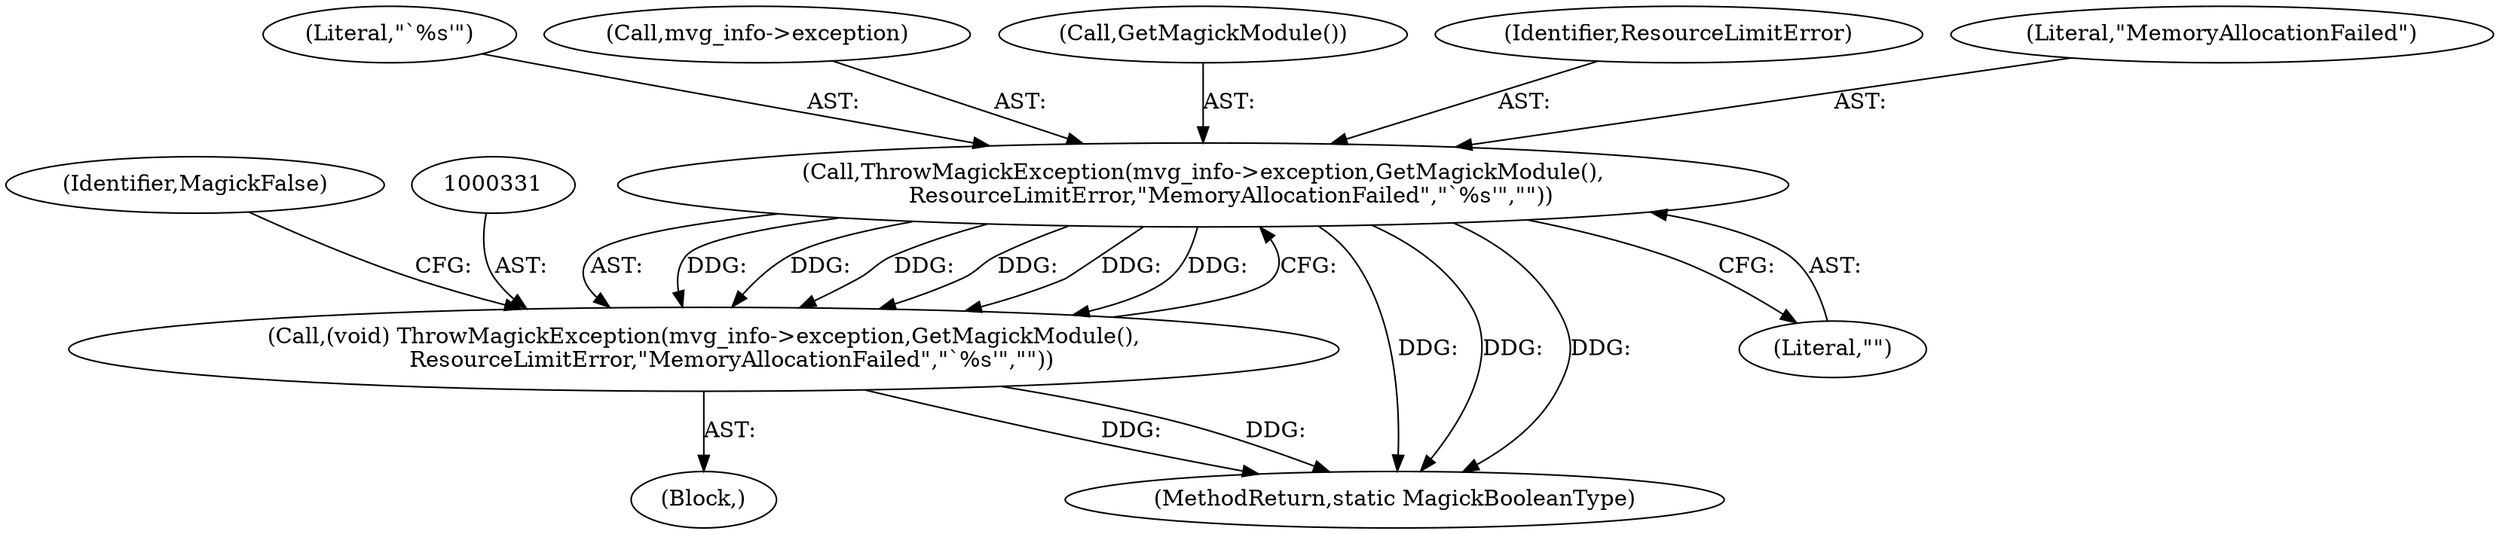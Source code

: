 digraph "0_ImageMagick_ecf7c6b288e11e7e7f75387c5e9e93e423b98397@pointer" {
"1000332" [label="(Call,ThrowMagickException(mvg_info->exception,GetMagickModule(),\n        ResourceLimitError,\"MemoryAllocationFailed\",\"`%s'\",\"\"))"];
"1000330" [label="(Call,(void) ThrowMagickException(mvg_info->exception,GetMagickModule(),\n        ResourceLimitError,\"MemoryAllocationFailed\",\"`%s'\",\"\"))"];
"1000339" [label="(Literal,\"`%s'\")"];
"1000634" [label="(MethodReturn,static MagickBooleanType)"];
"1000333" [label="(Call,mvg_info->exception)"];
"1000332" [label="(Call,ThrowMagickException(mvg_info->exception,GetMagickModule(),\n        ResourceLimitError,\"MemoryAllocationFailed\",\"`%s'\",\"\"))"];
"1000305" [label="(Block,)"];
"1000342" [label="(Identifier,MagickFalse)"];
"1000336" [label="(Call,GetMagickModule())"];
"1000330" [label="(Call,(void) ThrowMagickException(mvg_info->exception,GetMagickModule(),\n        ResourceLimitError,\"MemoryAllocationFailed\",\"`%s'\",\"\"))"];
"1000337" [label="(Identifier,ResourceLimitError)"];
"1000340" [label="(Literal,\"\")"];
"1000338" [label="(Literal,\"MemoryAllocationFailed\")"];
"1000332" -> "1000330"  [label="AST: "];
"1000332" -> "1000340"  [label="CFG: "];
"1000333" -> "1000332"  [label="AST: "];
"1000336" -> "1000332"  [label="AST: "];
"1000337" -> "1000332"  [label="AST: "];
"1000338" -> "1000332"  [label="AST: "];
"1000339" -> "1000332"  [label="AST: "];
"1000340" -> "1000332"  [label="AST: "];
"1000330" -> "1000332"  [label="CFG: "];
"1000332" -> "1000634"  [label="DDG: "];
"1000332" -> "1000634"  [label="DDG: "];
"1000332" -> "1000634"  [label="DDG: "];
"1000332" -> "1000330"  [label="DDG: "];
"1000332" -> "1000330"  [label="DDG: "];
"1000332" -> "1000330"  [label="DDG: "];
"1000332" -> "1000330"  [label="DDG: "];
"1000332" -> "1000330"  [label="DDG: "];
"1000332" -> "1000330"  [label="DDG: "];
"1000330" -> "1000305"  [label="AST: "];
"1000331" -> "1000330"  [label="AST: "];
"1000342" -> "1000330"  [label="CFG: "];
"1000330" -> "1000634"  [label="DDG: "];
"1000330" -> "1000634"  [label="DDG: "];
}
